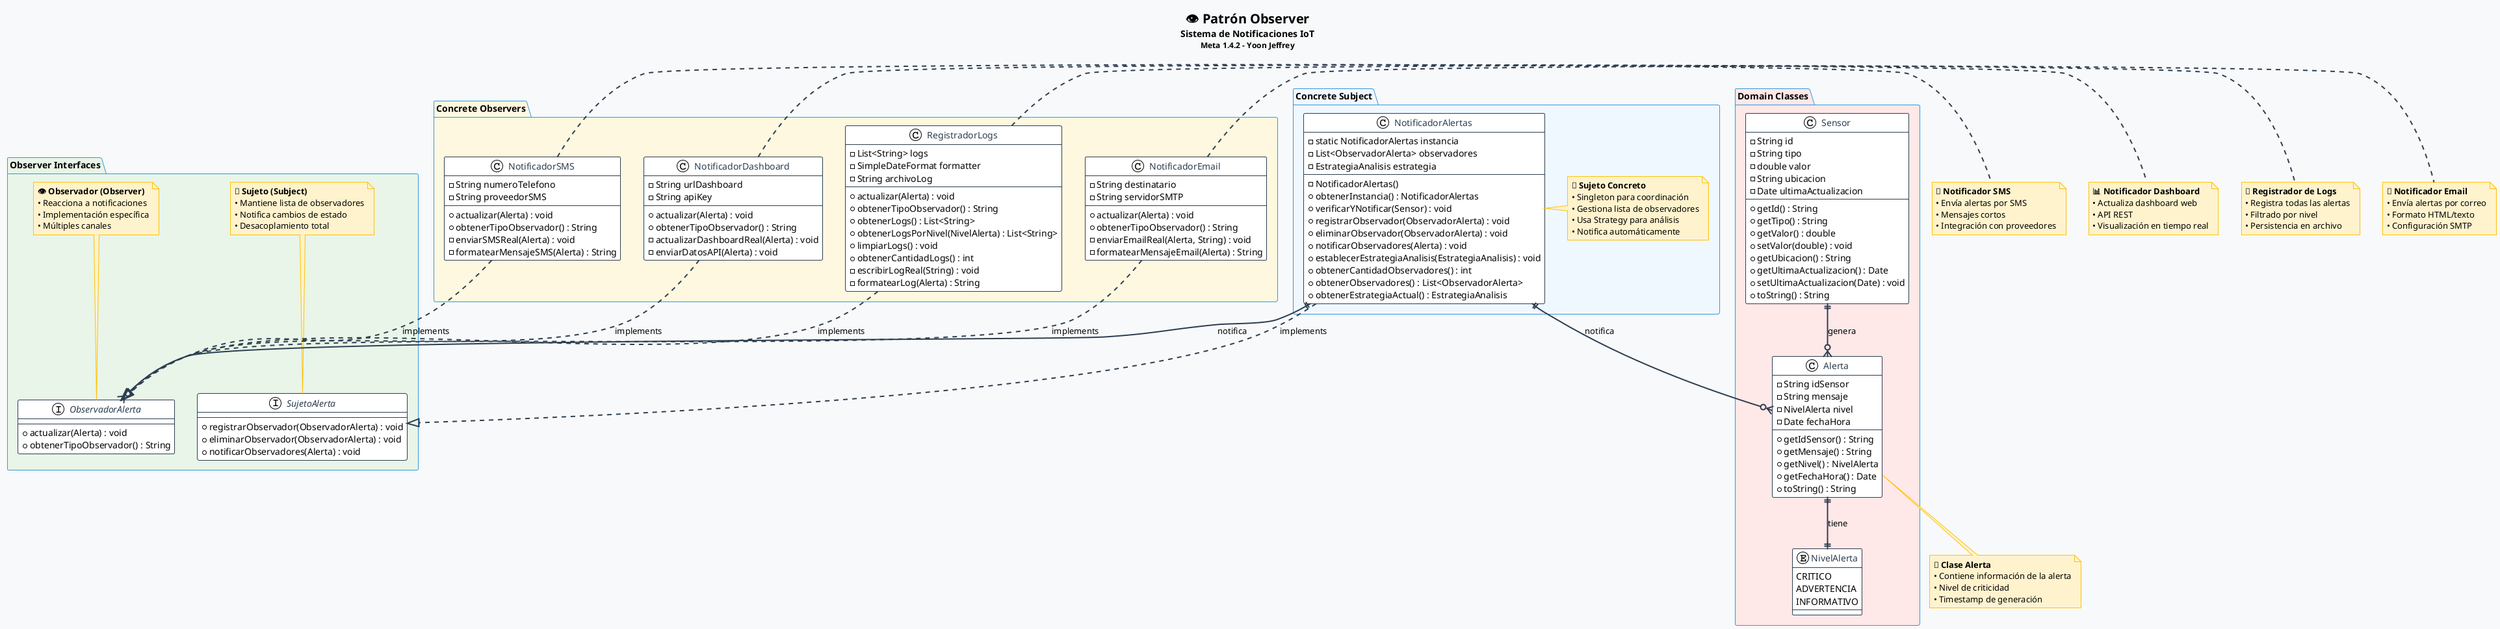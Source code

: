 @startuml Patrón Observer - Sistema IoT

!theme plain
skinparam backgroundColor #F8F9FA
skinparam classBackgroundColor #FFFFFF
skinparam classBorderColor #2C3E50
skinparam classFontColor #2C3E50
skinparam packageBackgroundColor #E8F4FD
skinparam packageBorderColor #3498DB
skinparam noteBackgroundColor #FFF3CD
skinparam noteBorderColor #FFC107
skinparam arrowColor #2C3E50
skinparam arrowThickness 2
skinparam interfaceBackgroundColor #E8F5E8
skinparam interfaceBorderColor #28A745

title <size:20><b>👁️ Patrón Observer</b></size>\n<size:14>Sistema de Notificaciones IoT</size>\n<size:12>Meta 1.4.2 - Yoon Jeffrey</size>

' ==========================================
' INTERFACES OBSERVER
' ==========================================

package "Observer Interfaces" #E8F5E8 {
    interface SujetoAlerta {
        + registrarObservador(ObservadorAlerta) : void
        + eliminarObservador(ObservadorAlerta) : void
        + notificarObservadores(Alerta) : void
    }
    
    interface ObservadorAlerta {
        + actualizar(Alerta) : void
        + obtenerTipoObservador() : String
    }
    
    note top of SujetoAlerta
        <b>📢 Sujeto (Subject)</b>
        • Mantiene lista de observadores
        • Notifica cambios de estado
        • Desacoplamiento total
    end note
    
    note top of ObservadorAlerta
        <b>👁️ Observador (Observer)</b>
        • Reacciona a notificaciones
        • Implementación específica
        • Múltiples canales
    end note
}

' ==========================================
' SUJETO CONCRETO
' ==========================================

package "Concrete Subject" #F0F8FF {
    class NotificadorAlertas {
        - static NotificadorAlertas instancia
        - List<ObservadorAlerta> observadores
        - EstrategiaAnalisis estrategia
        --
        - NotificadorAlertas()
        + obtenerInstancia() : NotificadorAlertas
        + verificarYNotificar(Sensor) : void
        + registrarObservador(ObservadorAlerta) : void
        + eliminarObservador(ObservadorAlerta) : void
        + notificarObservadores(Alerta) : void
        + establecerEstrategiaAnalisis(EstrategiaAnalisis) : void
        + obtenerCantidadObservadores() : int
        + obtenerObservadores() : List<ObservadorAlerta>
        + obtenerEstrategiaActual() : EstrategiaAnalisis
    }
    
    note right of NotificadorAlertas
        <b>🎯 Sujeto Concreto</b>
        • Singleton para coordinación
        • Gestiona lista de observadores
        • Usa Strategy para análisis
        • Notifica automáticamente
    end note
}

' ==========================================
' OBSERVADORES CONCRETOS
' ==========================================

package "Concrete Observers" #FFF8E1 {
    class NotificadorEmail {
        - String destinatario
        - String servidorSMTP
        --
        + actualizar(Alerta) : void
        + obtenerTipoObservador() : String
        - enviarEmailReal(Alerta, String) : void
        - formatearMensajeEmail(Alerta) : String
    }
    
    class NotificadorSMS {
        - String numeroTelefono
        - String proveedorSMS
        --
        + actualizar(Alerta) : void
        + obtenerTipoObservador() : String
        - enviarSMSReal(Alerta) : void
        - formatearMensajeSMS(Alerta) : String
    }
    
    class NotificadorDashboard {
        - String urlDashboard
        - String apiKey
        --
        + actualizar(Alerta) : void
        + obtenerTipoObservador() : String
        - actualizarDashboardReal(Alerta) : void
        - enviarDatosAPI(Alerta) : void
    }
    
    class RegistradorLogs {
        - List<String> logs
        - SimpleDateFormat formatter
        - String archivoLog
        --
        + actualizar(Alerta) : void
        + obtenerTipoObservador() : String
        + obtenerLogs() : List<String>
        + obtenerLogsPorNivel(NivelAlerta) : List<String>
        + limpiarLogs() : void
        + obtenerCantidadLogs() : int
        - escribirLogReal(String) : void
        - formatearLog(Alerta) : String
    }
}

' ==========================================
' CLASES DE DOMINIO
' ==========================================

package "Domain Classes" #FFE8E8 {
    class Alerta {
        - String idSensor
        - String mensaje
        - NivelAlerta nivel
        - Date fechaHora
        --
        + getIdSensor() : String
        + getMensaje() : String
        + getNivel() : NivelAlerta
        + getFechaHora() : Date
        + toString() : String
    }
    
    enum NivelAlerta {
        CRITICO
        ADVERTENCIA
        INFORMATIVO
    }
    
    class Sensor {
        - String id
        - String tipo
        - double valor
        - String ubicacion
        - Date ultimaActualizacion
        --
        + getId() : String
        + getTipo() : String
        + getValor() : double
        + setValor(double) : void
        + getUbicacion() : String
        + getUltimaActualizacion() : Date
        + setUltimaActualizacion(Date) : void
        + toString() : String
    }
}

' ==========================================
' RELACIONES
' ==========================================

' Relaciones Observer
NotificadorAlertas ..|> SujetoAlerta : implements
NotificadorAlertas ||--o{ ObservadorAlerta : notifica

' Observadores concretos
NotificadorEmail ..|> ObservadorAlerta : implements
NotificadorSMS ..|> ObservadorAlerta : implements
NotificadorDashboard ..|> ObservadorAlerta : implements
RegistradorLogs ..|> ObservadorAlerta : implements

' Relaciones de dominio
Sensor ||--o{ Alerta : genera
Alerta ||--|| NivelAlerta : tiene

' Relaciones con contexto
NotificadorAlertas ||--o{ Alerta : notifica

' ==========================================
' NOTAS EXPLICATIVAS
' ==========================================

note right of NotificadorEmail
    <b>📧 Notificador Email</b>
    • Envía alertas por correo
    • Formato HTML/texto
    • Configuración SMTP
end note

note right of NotificadorSMS
    <b>📱 Notificador SMS</b>
    • Envía alertas por SMS
    • Mensajes cortos
    • Integración con proveedores
end note

note right of NotificadorDashboard
    <b>📊 Notificador Dashboard</b>
    • Actualiza dashboard web
    • API REST
    • Visualización en tiempo real
end note

note right of RegistradorLogs
    <b>📝 Registrador de Logs</b>
    • Registra todas las alertas
    • Filtrado por nivel
    • Persistencia en archivo
end note

note bottom of Alerta
    <b>🚨 Clase Alerta</b>
    • Contiene información de la alerta
    • Nivel de criticidad
    • Timestamp de generación
end note

@enduml
